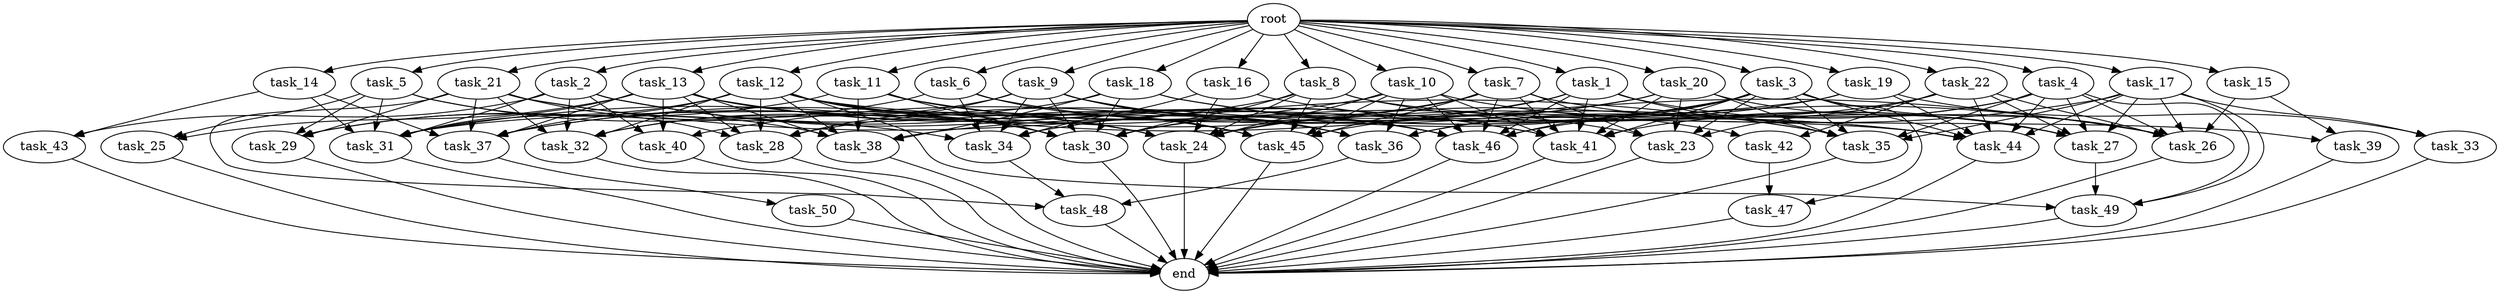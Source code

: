digraph G {
  root [size="0.000000e+00"];
  task_1 [size="2.853457e+10"];
  task_2 [size="9.097561e+10"];
  task_3 [size="5.655372e+10"];
  task_4 [size="2.646169e+10"];
  task_5 [size="5.873418e+10"];
  task_6 [size="3.402048e+09"];
  task_7 [size="4.271953e+10"];
  task_8 [size="8.067518e+10"];
  task_9 [size="4.890396e+09"];
  task_10 [size="8.808242e+08"];
  task_11 [size="5.683432e+10"];
  task_12 [size="8.738023e+10"];
  task_13 [size="9.239361e+10"];
  task_14 [size="3.902356e+10"];
  task_15 [size="5.463821e+10"];
  task_16 [size="1.259933e+10"];
  task_17 [size="7.417414e+10"];
  task_18 [size="4.575287e+10"];
  task_19 [size="8.062468e+10"];
  task_20 [size="8.023466e+10"];
  task_21 [size="4.968894e+10"];
  task_22 [size="5.937334e+10"];
  task_23 [size="7.851788e+10"];
  task_24 [size="8.155931e+10"];
  task_25 [size="5.625158e+10"];
  task_26 [size="9.032219e+10"];
  task_27 [size="8.653572e+10"];
  task_28 [size="6.532594e+10"];
  task_29 [size="3.799011e+10"];
  task_30 [size="5.828513e+10"];
  task_31 [size="1.397996e+10"];
  task_32 [size="2.223710e+09"];
  task_33 [size="8.464593e+10"];
  task_34 [size="2.445488e+09"];
  task_35 [size="1.572443e+10"];
  task_36 [size="3.605254e+10"];
  task_37 [size="8.098452e+10"];
  task_38 [size="3.542923e+10"];
  task_39 [size="1.981957e+10"];
  task_40 [size="4.351204e+10"];
  task_41 [size="9.267060e+09"];
  task_42 [size="4.341968e+10"];
  task_43 [size="5.735473e+10"];
  task_44 [size="9.916432e+10"];
  task_45 [size="8.544489e+10"];
  task_46 [size="8.142779e+10"];
  task_47 [size="1.414213e+10"];
  task_48 [size="6.322700e+10"];
  task_49 [size="2.529470e+10"];
  task_50 [size="3.117894e+09"];
  end [size="0.000000e+00"];

  root -> task_1 [size="1.000000e-12"];
  root -> task_2 [size="1.000000e-12"];
  root -> task_3 [size="1.000000e-12"];
  root -> task_4 [size="1.000000e-12"];
  root -> task_5 [size="1.000000e-12"];
  root -> task_6 [size="1.000000e-12"];
  root -> task_7 [size="1.000000e-12"];
  root -> task_8 [size="1.000000e-12"];
  root -> task_9 [size="1.000000e-12"];
  root -> task_10 [size="1.000000e-12"];
  root -> task_11 [size="1.000000e-12"];
  root -> task_12 [size="1.000000e-12"];
  root -> task_13 [size="1.000000e-12"];
  root -> task_14 [size="1.000000e-12"];
  root -> task_15 [size="1.000000e-12"];
  root -> task_16 [size="1.000000e-12"];
  root -> task_17 [size="1.000000e-12"];
  root -> task_18 [size="1.000000e-12"];
  root -> task_19 [size="1.000000e-12"];
  root -> task_20 [size="1.000000e-12"];
  root -> task_21 [size="1.000000e-12"];
  root -> task_22 [size="1.000000e-12"];
  task_1 -> task_24 [size="1.019491e+08"];
  task_1 -> task_26 [size="1.129027e+08"];
  task_1 -> task_35 [size="2.246347e+07"];
  task_1 -> task_38 [size="5.904872e+07"];
  task_1 -> task_41 [size="1.158382e+07"];
  task_1 -> task_46 [size="1.017847e+08"];
  task_2 -> task_31 [size="1.997137e+07"];
  task_2 -> task_32 [size="4.447419e+06"];
  task_2 -> task_36 [size="7.210508e+07"];
  task_2 -> task_40 [size="1.450401e+08"];
  task_2 -> task_41 [size="1.158382e+07"];
  task_2 -> task_43 [size="2.867737e+08"];
  task_2 -> task_46 [size="1.017847e+08"];
  task_3 -> task_23 [size="1.570358e+08"];
  task_3 -> task_26 [size="1.129027e+08"];
  task_3 -> task_28 [size="1.306519e+08"];
  task_3 -> task_34 [size="4.890976e+06"];
  task_3 -> task_35 [size="2.246347e+07"];
  task_3 -> task_36 [size="7.210508e+07"];
  task_3 -> task_41 [size="1.158382e+07"];
  task_3 -> task_44 [size="1.239554e+08"];
  task_3 -> task_46 [size="1.017847e+08"];
  task_3 -> task_47 [size="7.071066e+07"];
  task_4 -> task_26 [size="1.129027e+08"];
  task_4 -> task_27 [size="1.236225e+08"];
  task_4 -> task_35 [size="2.246347e+07"];
  task_4 -> task_41 [size="1.158382e+07"];
  task_4 -> task_44 [size="1.239554e+08"];
  task_4 -> task_46 [size="1.017847e+08"];
  task_4 -> task_49 [size="6.323676e+07"];
  task_5 -> task_25 [size="2.812579e+08"];
  task_5 -> task_29 [size="9.497528e+07"];
  task_5 -> task_31 [size="1.997137e+07"];
  task_5 -> task_34 [size="4.890976e+06"];
  task_5 -> task_38 [size="5.904872e+07"];
  task_6 -> task_29 [size="9.497528e+07"];
  task_6 -> task_34 [size="4.890976e+06"];
  task_6 -> task_42 [size="2.170984e+08"];
  task_6 -> task_45 [size="1.220641e+08"];
  task_7 -> task_23 [size="1.570358e+08"];
  task_7 -> task_27 [size="1.236225e+08"];
  task_7 -> task_30 [size="7.285641e+07"];
  task_7 -> task_37 [size="1.349742e+08"];
  task_7 -> task_41 [size="1.158382e+07"];
  task_7 -> task_45 [size="1.220641e+08"];
  task_7 -> task_46 [size="1.017847e+08"];
  task_8 -> task_24 [size="1.019491e+08"];
  task_8 -> task_27 [size="1.236225e+08"];
  task_8 -> task_30 [size="7.285641e+07"];
  task_8 -> task_37 [size="1.349742e+08"];
  task_8 -> task_39 [size="9.909784e+07"];
  task_8 -> task_45 [size="1.220641e+08"];
  task_9 -> task_28 [size="1.306519e+08"];
  task_9 -> task_30 [size="7.285641e+07"];
  task_9 -> task_32 [size="4.447419e+06"];
  task_9 -> task_34 [size="4.890976e+06"];
  task_9 -> task_35 [size="2.246347e+07"];
  task_9 -> task_36 [size="7.210508e+07"];
  task_9 -> task_46 [size="1.017847e+08"];
  task_10 -> task_24 [size="1.019491e+08"];
  task_10 -> task_27 [size="1.236225e+08"];
  task_10 -> task_31 [size="1.997137e+07"];
  task_10 -> task_36 [size="7.210508e+07"];
  task_10 -> task_41 [size="1.158382e+07"];
  task_10 -> task_45 [size="1.220641e+08"];
  task_10 -> task_46 [size="1.017847e+08"];
  task_11 -> task_23 [size="1.570358e+08"];
  task_11 -> task_29 [size="9.497528e+07"];
  task_11 -> task_30 [size="7.285641e+07"];
  task_11 -> task_38 [size="5.904872e+07"];
  task_11 -> task_45 [size="1.220641e+08"];
  task_12 -> task_24 [size="1.019491e+08"];
  task_12 -> task_26 [size="1.129027e+08"];
  task_12 -> task_28 [size="1.306519e+08"];
  task_12 -> task_30 [size="7.285641e+07"];
  task_12 -> task_31 [size="1.997137e+07"];
  task_12 -> task_32 [size="4.447419e+06"];
  task_12 -> task_37 [size="1.349742e+08"];
  task_12 -> task_38 [size="5.904872e+07"];
  task_12 -> task_44 [size="1.239554e+08"];
  task_12 -> task_45 [size="1.220641e+08"];
  task_12 -> task_49 [size="6.323676e+07"];
  task_13 -> task_24 [size="1.019491e+08"];
  task_13 -> task_25 [size="2.812579e+08"];
  task_13 -> task_28 [size="1.306519e+08"];
  task_13 -> task_30 [size="7.285641e+07"];
  task_13 -> task_31 [size="1.997137e+07"];
  task_13 -> task_37 [size="1.349742e+08"];
  task_13 -> task_38 [size="5.904872e+07"];
  task_13 -> task_40 [size="1.450401e+08"];
  task_13 -> task_41 [size="1.158382e+07"];
  task_13 -> task_46 [size="1.017847e+08"];
  task_14 -> task_31 [size="1.997137e+07"];
  task_14 -> task_37 [size="1.349742e+08"];
  task_14 -> task_43 [size="2.867737e+08"];
  task_15 -> task_26 [size="1.129027e+08"];
  task_15 -> task_39 [size="9.909784e+07"];
  task_16 -> task_24 [size="1.019491e+08"];
  task_16 -> task_34 [size="4.890976e+06"];
  task_16 -> task_44 [size="1.239554e+08"];
  task_17 -> task_24 [size="1.019491e+08"];
  task_17 -> task_26 [size="1.129027e+08"];
  task_17 -> task_27 [size="1.236225e+08"];
  task_17 -> task_33 [size="4.232297e+08"];
  task_17 -> task_35 [size="2.246347e+07"];
  task_17 -> task_44 [size="1.239554e+08"];
  task_17 -> task_49 [size="6.323676e+07"];
  task_18 -> task_26 [size="1.129027e+08"];
  task_18 -> task_30 [size="7.285641e+07"];
  task_18 -> task_32 [size="4.447419e+06"];
  task_18 -> task_38 [size="5.904872e+07"];
  task_18 -> task_44 [size="1.239554e+08"];
  task_19 -> task_31 [size="1.997137e+07"];
  task_19 -> task_33 [size="4.232297e+08"];
  task_19 -> task_44 [size="1.239554e+08"];
  task_19 -> task_45 [size="1.220641e+08"];
  task_20 -> task_23 [size="1.570358e+08"];
  task_20 -> task_27 [size="1.236225e+08"];
  task_20 -> task_30 [size="7.285641e+07"];
  task_20 -> task_35 [size="2.246347e+07"];
  task_20 -> task_40 [size="1.450401e+08"];
  task_20 -> task_41 [size="1.158382e+07"];
  task_21 -> task_24 [size="1.019491e+08"];
  task_21 -> task_28 [size="1.306519e+08"];
  task_21 -> task_29 [size="9.497528e+07"];
  task_21 -> task_32 [size="4.447419e+06"];
  task_21 -> task_35 [size="2.246347e+07"];
  task_21 -> task_37 [size="1.349742e+08"];
  task_21 -> task_48 [size="2.107567e+08"];
  task_22 -> task_23 [size="1.570358e+08"];
  task_22 -> task_26 [size="1.129027e+08"];
  task_22 -> task_27 [size="1.236225e+08"];
  task_22 -> task_36 [size="7.210508e+07"];
  task_22 -> task_42 [size="2.170984e+08"];
  task_22 -> task_44 [size="1.239554e+08"];
  task_23 -> end [size="1.000000e-12"];
  task_24 -> end [size="1.000000e-12"];
  task_25 -> end [size="1.000000e-12"];
  task_26 -> end [size="1.000000e-12"];
  task_27 -> task_49 [size="6.323676e+07"];
  task_28 -> end [size="1.000000e-12"];
  task_29 -> end [size="1.000000e-12"];
  task_30 -> end [size="1.000000e-12"];
  task_31 -> end [size="1.000000e-12"];
  task_32 -> end [size="1.000000e-12"];
  task_33 -> end [size="1.000000e-12"];
  task_34 -> task_48 [size="2.107567e+08"];
  task_35 -> end [size="1.000000e-12"];
  task_36 -> task_48 [size="2.107567e+08"];
  task_37 -> task_50 [size="3.117894e+07"];
  task_38 -> end [size="1.000000e-12"];
  task_39 -> end [size="1.000000e-12"];
  task_40 -> end [size="1.000000e-12"];
  task_41 -> end [size="1.000000e-12"];
  task_42 -> task_47 [size="7.071066e+07"];
  task_43 -> end [size="1.000000e-12"];
  task_44 -> end [size="1.000000e-12"];
  task_45 -> end [size="1.000000e-12"];
  task_46 -> end [size="1.000000e-12"];
  task_47 -> end [size="1.000000e-12"];
  task_48 -> end [size="1.000000e-12"];
  task_49 -> end [size="1.000000e-12"];
  task_50 -> end [size="1.000000e-12"];
}
